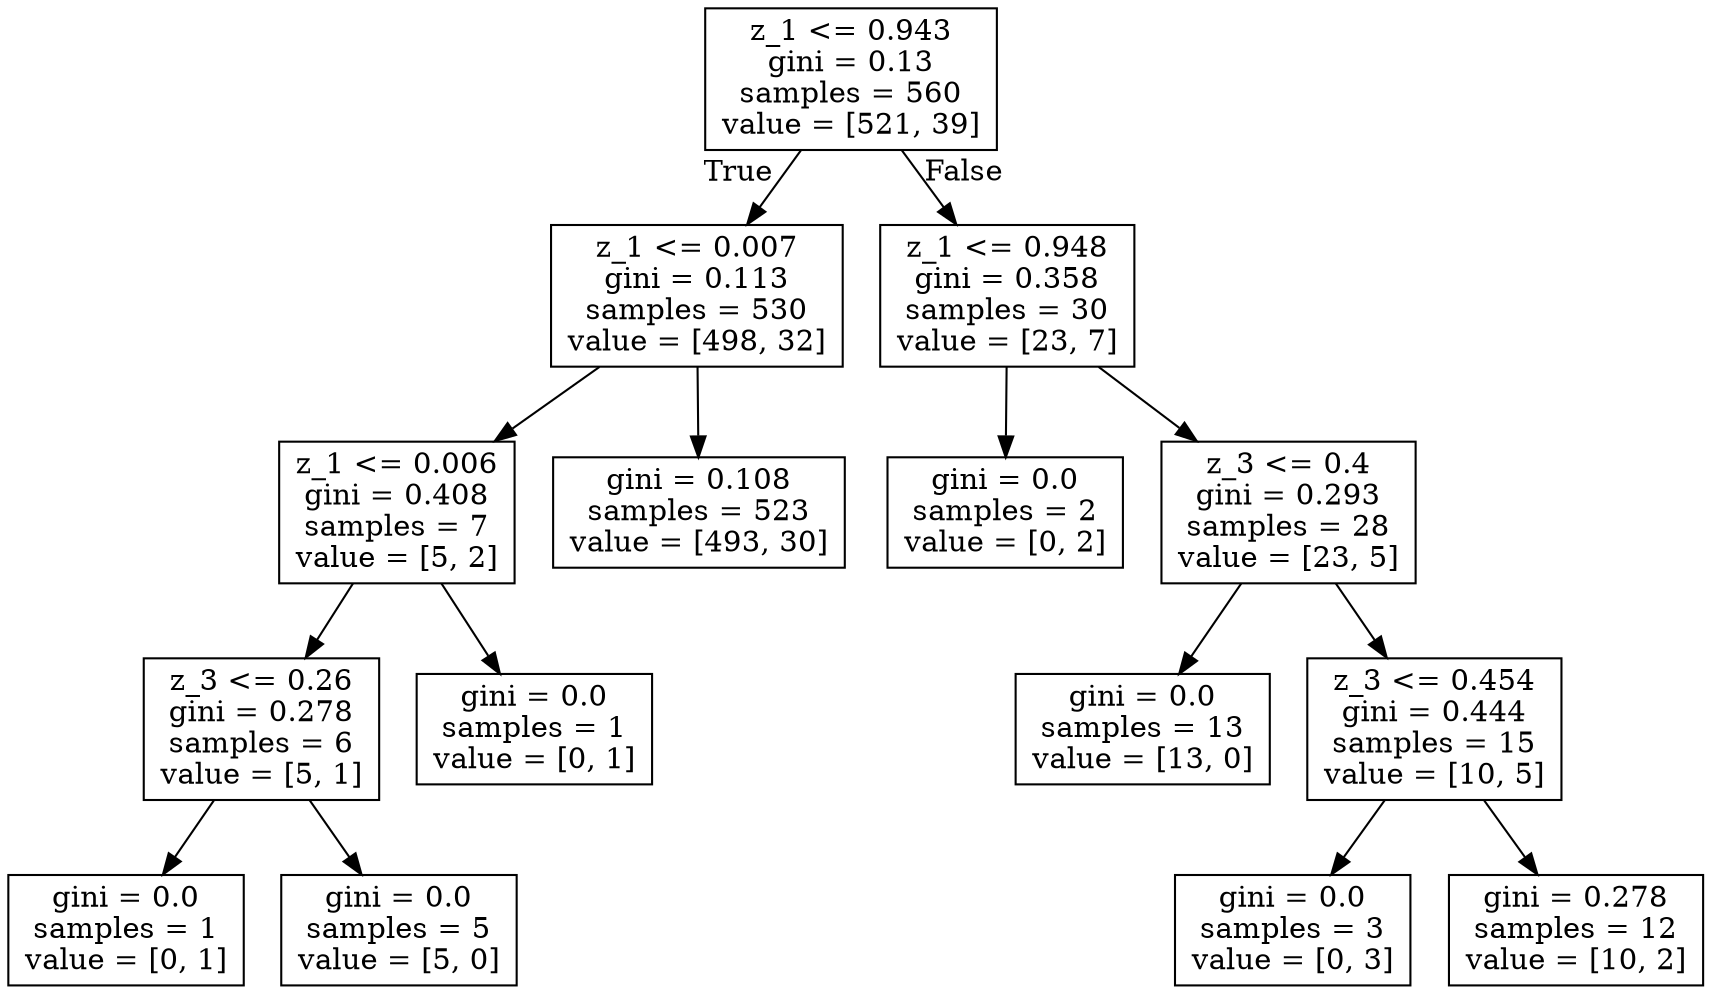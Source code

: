 digraph Tree {
node [shape=box] ;
0 [label="z_1 <= 0.943\ngini = 0.13\nsamples = 560\nvalue = [521, 39]"] ;
1 [label="z_1 <= 0.007\ngini = 0.113\nsamples = 530\nvalue = [498, 32]"] ;
0 -> 1 [labeldistance=2.5, labelangle=45, headlabel="True"] ;
9 [label="z_1 <= 0.006\ngini = 0.408\nsamples = 7\nvalue = [5, 2]"] ;
1 -> 9 ;
11 [label="z_3 <= 0.26\ngini = 0.278\nsamples = 6\nvalue = [5, 1]"] ;
9 -> 11 ;
13 [label="gini = 0.0\nsamples = 1\nvalue = [0, 1]"] ;
11 -> 13 ;
14 [label="gini = 0.0\nsamples = 5\nvalue = [5, 0]"] ;
11 -> 14 ;
12 [label="gini = 0.0\nsamples = 1\nvalue = [0, 1]"] ;
9 -> 12 ;
10 [label="gini = 0.108\nsamples = 523\nvalue = [493, 30]"] ;
1 -> 10 ;
2 [label="z_1 <= 0.948\ngini = 0.358\nsamples = 30\nvalue = [23, 7]"] ;
0 -> 2 [labeldistance=2.5, labelangle=-45, headlabel="False"] ;
3 [label="gini = 0.0\nsamples = 2\nvalue = [0, 2]"] ;
2 -> 3 ;
4 [label="z_3 <= 0.4\ngini = 0.293\nsamples = 28\nvalue = [23, 5]"] ;
2 -> 4 ;
5 [label="gini = 0.0\nsamples = 13\nvalue = [13, 0]"] ;
4 -> 5 ;
6 [label="z_3 <= 0.454\ngini = 0.444\nsamples = 15\nvalue = [10, 5]"] ;
4 -> 6 ;
7 [label="gini = 0.0\nsamples = 3\nvalue = [0, 3]"] ;
6 -> 7 ;
8 [label="gini = 0.278\nsamples = 12\nvalue = [10, 2]"] ;
6 -> 8 ;
}